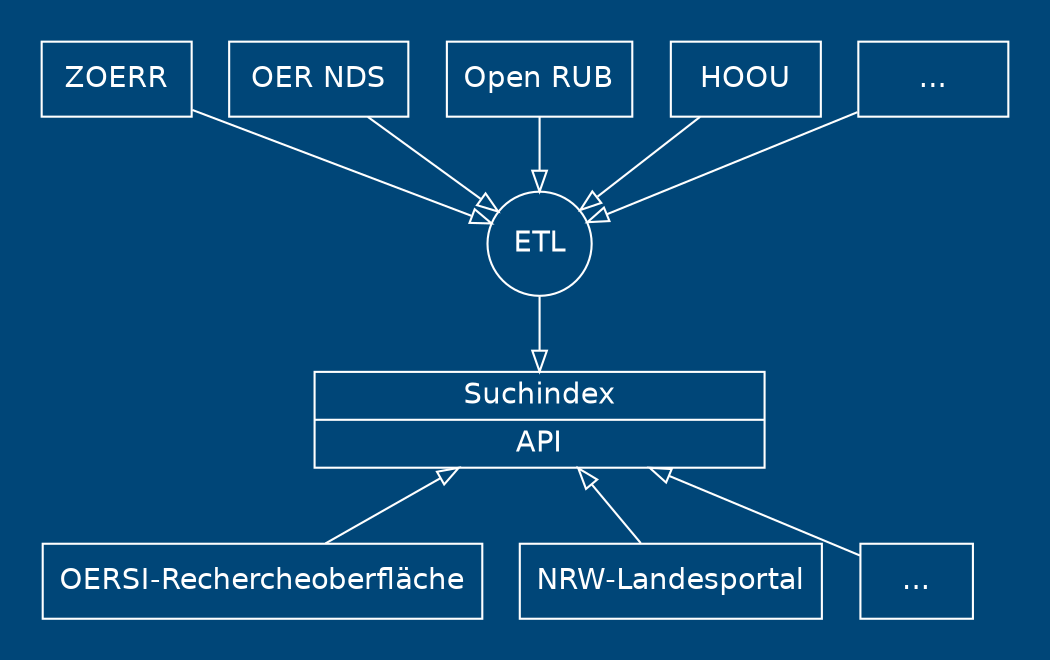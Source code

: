 digraph data {
	compound=true
	node[shape=box color=white fontcolor=white fontname=helvetica]
	graph [bgcolor="#004678" color=white fontcolor=white fontname=helvetica]
	edge[color=white fontcolor=white fontname=helvetica]
	edge[arrowhead=empty arrowtail=empty]
	rankdir=TD
	splines=false

	subgraph cluster_1{
	style=invis

	/*
	subgraph cluster_libs{
		style=invis
		libs [label="Libraries"]
	}
	*/

	source4[label="..." width=1]
	source1[label="HOOU" width=1]
	source2[group=g1 label="Open RUB" width=1.2]
	source1b[label="OER NDS" width=1.2]
	source3[label="ZOERR" width=1]


	etl[group=g1 label="ETL" width=0.7 shape=circle]

	index[group=g1 label="{Suchindex|API}" width=3 shape=record]


	app1[label="OERSI-Rechercheoberfläche"]
	app2[label="NRW-Landesportal"]
	app3[label="..."]

	source1->etl
	source1b->etl
	source2->etl
	source3->etl
	source4->etl

	etl->index

	index->app1[dir=back]
	index->app2[dir=back]
	index->app3[dir=back]

	}
}